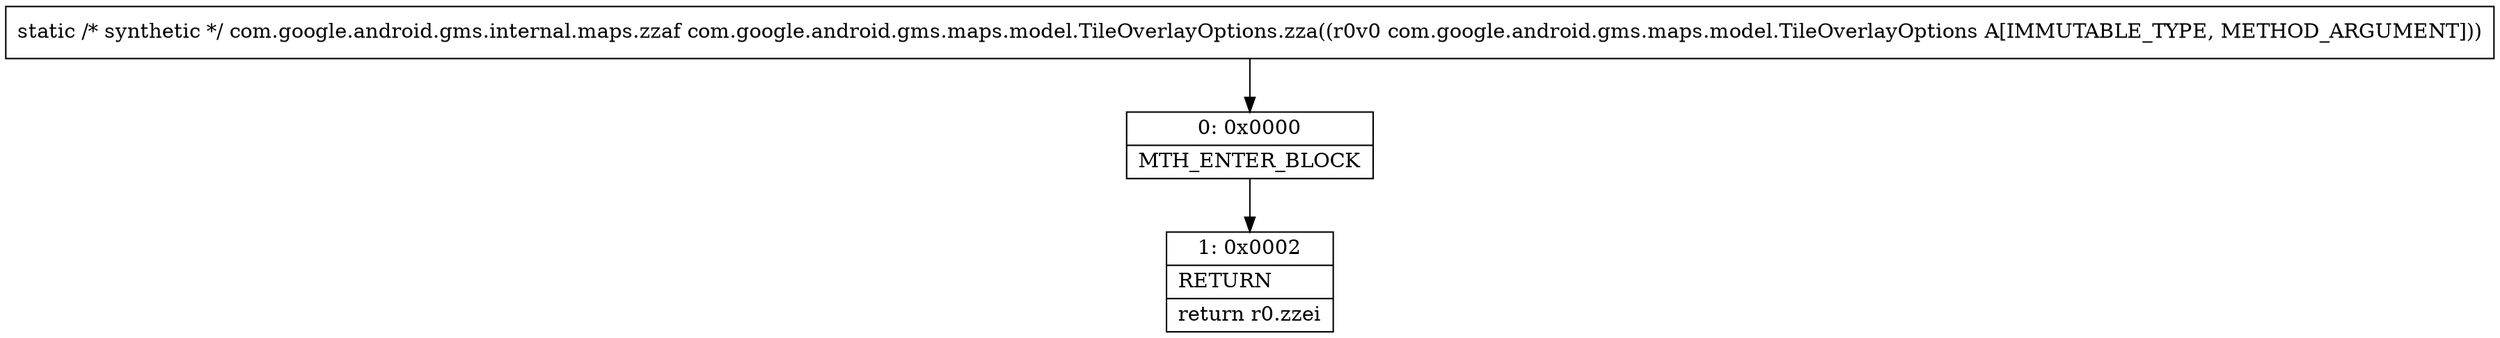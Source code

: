 digraph "CFG forcom.google.android.gms.maps.model.TileOverlayOptions.zza(Lcom\/google\/android\/gms\/maps\/model\/TileOverlayOptions;)Lcom\/google\/android\/gms\/internal\/maps\/zzaf;" {
Node_0 [shape=record,label="{0\:\ 0x0000|MTH_ENTER_BLOCK\l}"];
Node_1 [shape=record,label="{1\:\ 0x0002|RETURN\l|return r0.zzei\l}"];
MethodNode[shape=record,label="{static \/* synthetic *\/ com.google.android.gms.internal.maps.zzaf com.google.android.gms.maps.model.TileOverlayOptions.zza((r0v0 com.google.android.gms.maps.model.TileOverlayOptions A[IMMUTABLE_TYPE, METHOD_ARGUMENT])) }"];
MethodNode -> Node_0;
Node_0 -> Node_1;
}

